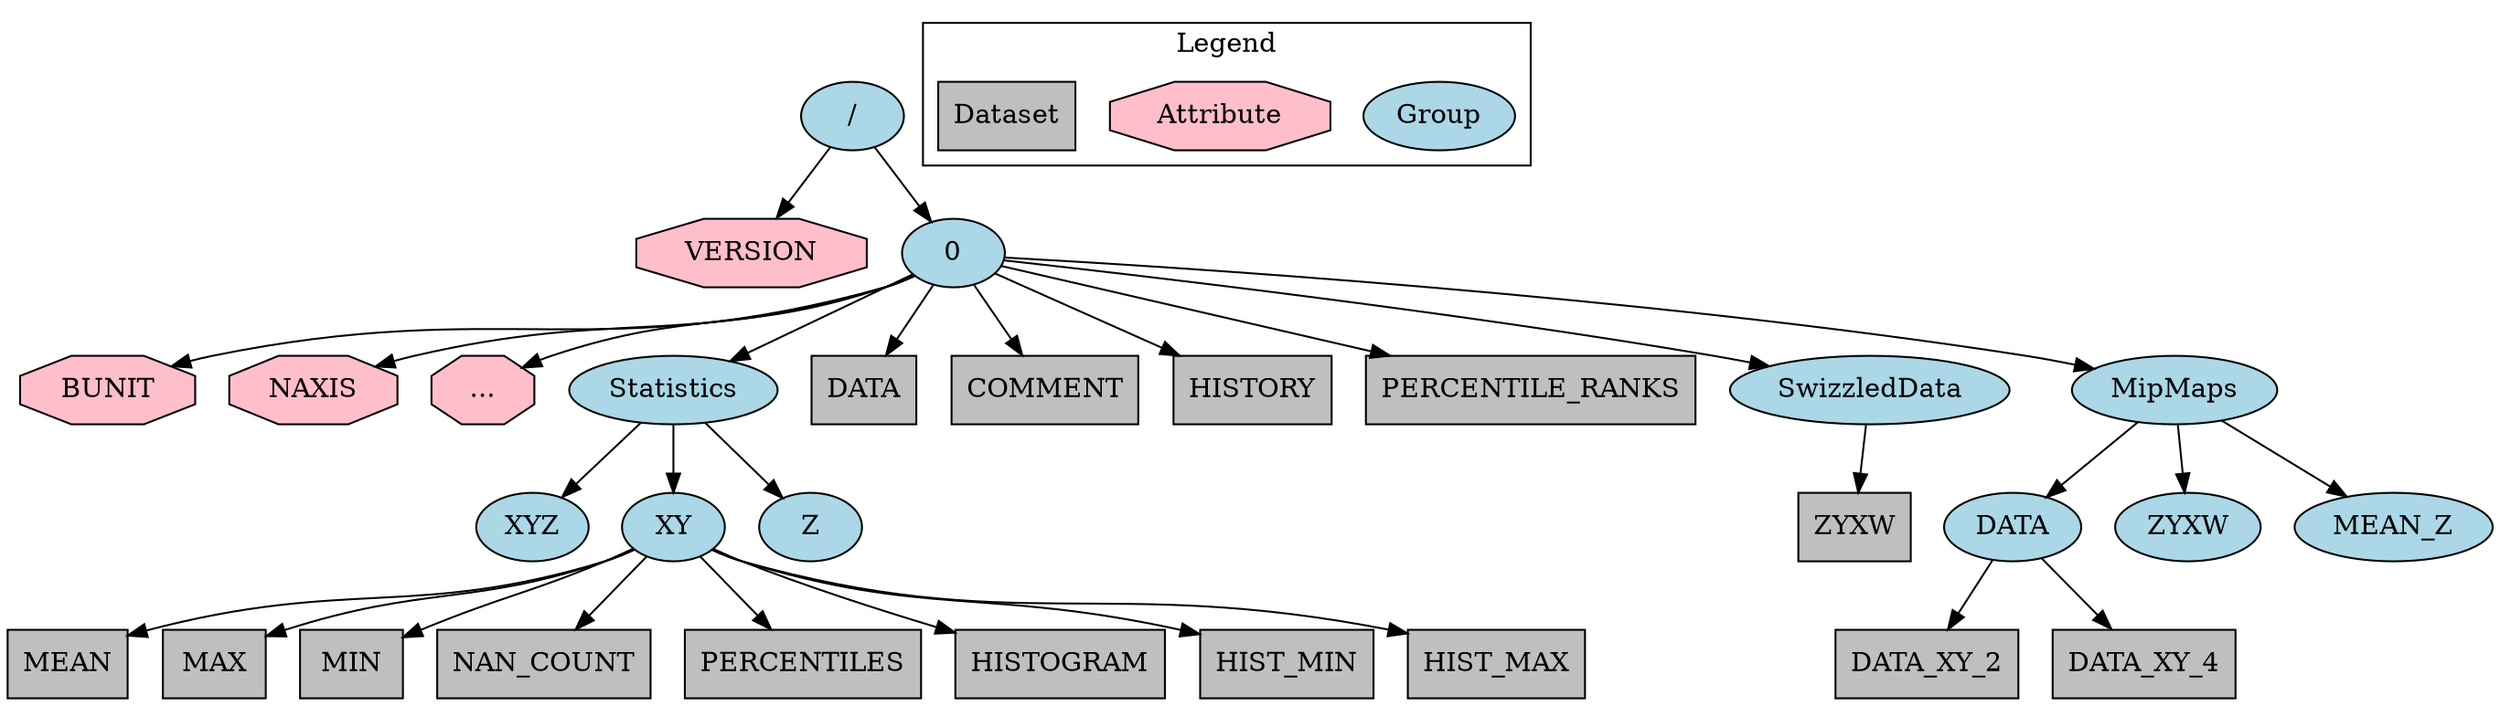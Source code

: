 digraph {
    rankdir=TB
    ordering=out
    concentrate=true
    
    node [style=filled fillcolor="#abd7e6"]
    file [label="/"]
    0
    SwizzledData
    MipMaps
    mmDATA [label="DATA"]
    mmZYXW [label="ZYXW"]
    mmMEAN_Z [label="MEAN_Z"]
    Statistics
    XY
    Z
    XYZ
    Group
    
    node [shape=octagon fillcolor="#ffbfca"]
    VERSION
    BUNIT
    NAXIS
    other_attrs [label="..."]
    Attribute
    
    node [shape=box fillcolor="#bfbfbf"]
    DATA
    COMMENT
    HISTORY
    PERCENTILE_RANKS
    ZYXW
    DATA_XY_2
    DATA_XY_4
    MEAN
    MAX
    MIN
    NAN_COUNT
    PERCENTILES
    HISTOGRAM
    HIST_MIN
    HIST_MAX
    Dataset

    file -> VERSION
    file -> 0
    
    0 -> BUNIT
    0 -> NAXIS
    0 -> other_attrs
    
    0 -> Statistics
    Statistics -> XYZ
    Statistics -> XY
    XY -> MEAN
    XY -> MAX
    XY -> MIN
    XY -> NAN_COUNT
    XY -> PERCENTILES
    XY -> HISTOGRAM
    XY -> HIST_MIN
    XY -> HIST_MAX
    Statistics -> Z
    
    0 -> DATA
    
    0 -> COMMENT
    0 -> HISTORY
    0 -> PERCENTILE_RANKS
    
    0 -> SwizzledData
    SwizzledData -> ZYXW
    
    0 -> MipMaps
    MipMaps -> mmDATA
    mmDATA -> DATA_XY_2
    mmDATA -> DATA_XY_4
    MipMaps -> mmZYXW
    MipMaps -> mmMEAN_Z
    
    subgraph cluster_legend {
        label="Legend"
        Group
        Attribute
        Dataset
    }
}
